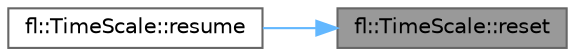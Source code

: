 digraph "fl::TimeScale::reset"
{
 // LATEX_PDF_SIZE
  bgcolor="transparent";
  edge [fontname=Helvetica,fontsize=10,labelfontname=Helvetica,labelfontsize=10];
  node [fontname=Helvetica,fontsize=10,shape=box,height=0.2,width=0.4];
  rankdir="RL";
  Node1 [id="Node000001",label="fl::TimeScale::reset",height=0.2,width=0.4,color="gray40", fillcolor="grey60", style="filled", fontcolor="black",tooltip=" "];
  Node1 -> Node2 [id="edge1_Node000001_Node000002",dir="back",color="steelblue1",style="solid",tooltip=" "];
  Node2 [id="Node000002",label="fl::TimeScale::resume",height=0.2,width=0.4,color="grey40", fillcolor="white", style="filled",URL="$d4/d54/classfl_1_1_time_scale_a9067808a29194e8c9d2d4f169eb0e73b.html#a9067808a29194e8c9d2d4f169eb0e73b",tooltip=" "];
}
